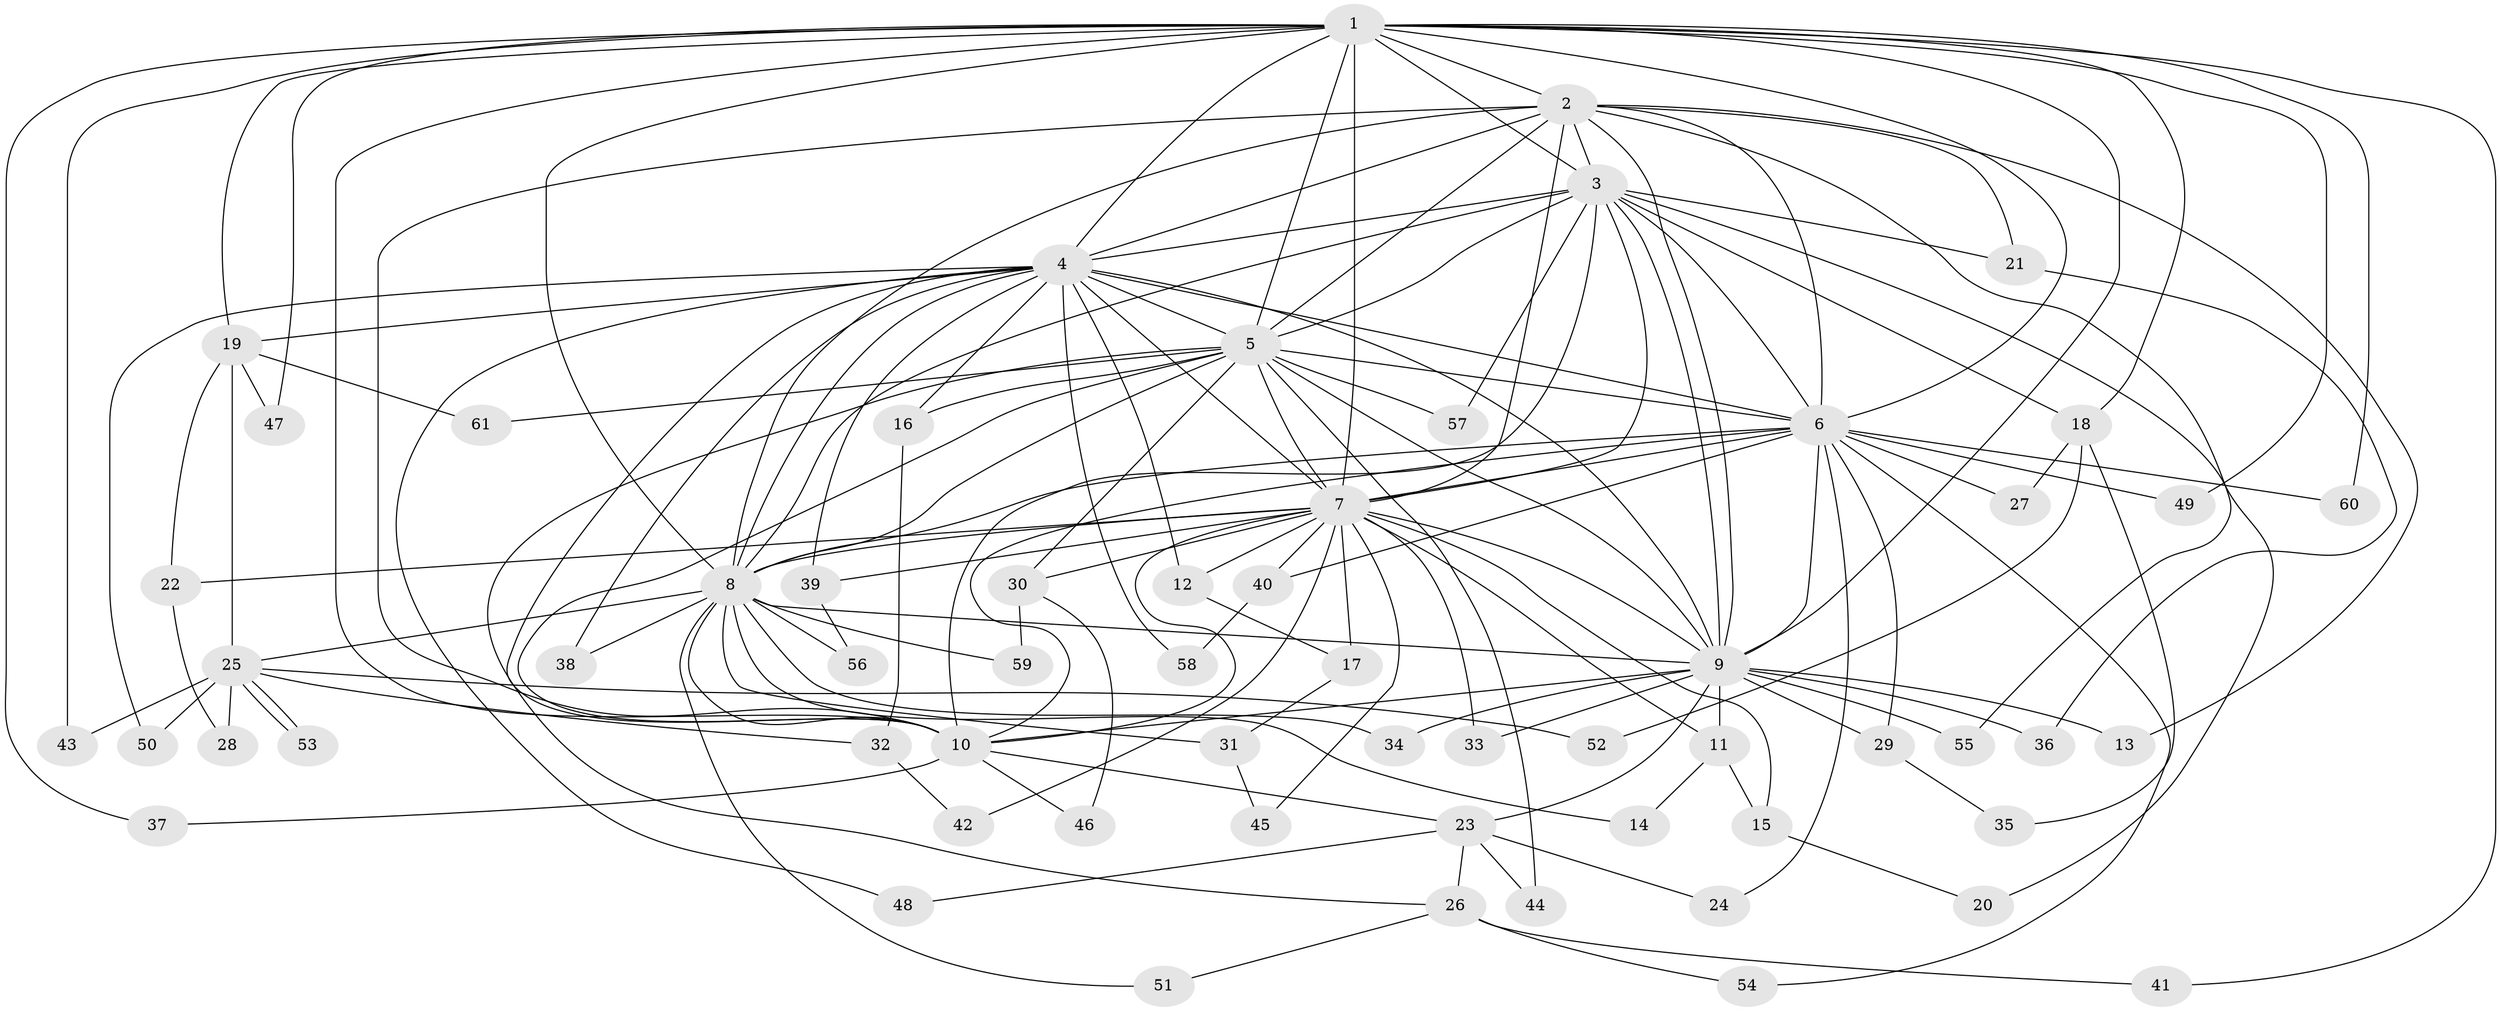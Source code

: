 // Generated by graph-tools (version 1.1) at 2025/35/03/09/25 02:35:08]
// undirected, 61 vertices, 147 edges
graph export_dot {
graph [start="1"]
  node [color=gray90,style=filled];
  1;
  2;
  3;
  4;
  5;
  6;
  7;
  8;
  9;
  10;
  11;
  12;
  13;
  14;
  15;
  16;
  17;
  18;
  19;
  20;
  21;
  22;
  23;
  24;
  25;
  26;
  27;
  28;
  29;
  30;
  31;
  32;
  33;
  34;
  35;
  36;
  37;
  38;
  39;
  40;
  41;
  42;
  43;
  44;
  45;
  46;
  47;
  48;
  49;
  50;
  51;
  52;
  53;
  54;
  55;
  56;
  57;
  58;
  59;
  60;
  61;
  1 -- 2;
  1 -- 3;
  1 -- 4;
  1 -- 5;
  1 -- 6;
  1 -- 7;
  1 -- 8;
  1 -- 9;
  1 -- 10;
  1 -- 18;
  1 -- 19;
  1 -- 37;
  1 -- 41;
  1 -- 43;
  1 -- 47;
  1 -- 49;
  1 -- 60;
  2 -- 3;
  2 -- 4;
  2 -- 5;
  2 -- 6;
  2 -- 7;
  2 -- 8;
  2 -- 9;
  2 -- 10;
  2 -- 13;
  2 -- 21;
  2 -- 55;
  3 -- 4;
  3 -- 5;
  3 -- 6;
  3 -- 7;
  3 -- 8;
  3 -- 9;
  3 -- 10;
  3 -- 18;
  3 -- 20;
  3 -- 21;
  3 -- 57;
  4 -- 5;
  4 -- 6;
  4 -- 7;
  4 -- 8;
  4 -- 9;
  4 -- 10;
  4 -- 12;
  4 -- 16;
  4 -- 19;
  4 -- 38;
  4 -- 39;
  4 -- 48;
  4 -- 50;
  4 -- 58;
  5 -- 6;
  5 -- 7;
  5 -- 8;
  5 -- 9;
  5 -- 10;
  5 -- 16;
  5 -- 26;
  5 -- 30;
  5 -- 44;
  5 -- 57;
  5 -- 61;
  6 -- 7;
  6 -- 8;
  6 -- 9;
  6 -- 10;
  6 -- 24;
  6 -- 27;
  6 -- 29;
  6 -- 40;
  6 -- 49;
  6 -- 54;
  6 -- 60;
  7 -- 8;
  7 -- 9;
  7 -- 10;
  7 -- 11;
  7 -- 12;
  7 -- 15;
  7 -- 17;
  7 -- 22;
  7 -- 30;
  7 -- 33;
  7 -- 39;
  7 -- 40;
  7 -- 42;
  7 -- 45;
  8 -- 9;
  8 -- 10;
  8 -- 14;
  8 -- 25;
  8 -- 31;
  8 -- 34;
  8 -- 38;
  8 -- 51;
  8 -- 56;
  8 -- 59;
  9 -- 10;
  9 -- 11;
  9 -- 13;
  9 -- 23;
  9 -- 29;
  9 -- 33;
  9 -- 34;
  9 -- 36;
  9 -- 55;
  10 -- 23;
  10 -- 37;
  10 -- 46;
  11 -- 14;
  11 -- 15;
  12 -- 17;
  15 -- 20;
  16 -- 32;
  17 -- 31;
  18 -- 27;
  18 -- 35;
  18 -- 52;
  19 -- 22;
  19 -- 25;
  19 -- 47;
  19 -- 61;
  21 -- 36;
  22 -- 28;
  23 -- 24;
  23 -- 26;
  23 -- 44;
  23 -- 48;
  25 -- 28;
  25 -- 32;
  25 -- 43;
  25 -- 50;
  25 -- 52;
  25 -- 53;
  25 -- 53;
  26 -- 41;
  26 -- 51;
  26 -- 54;
  29 -- 35;
  30 -- 46;
  30 -- 59;
  31 -- 45;
  32 -- 42;
  39 -- 56;
  40 -- 58;
}

